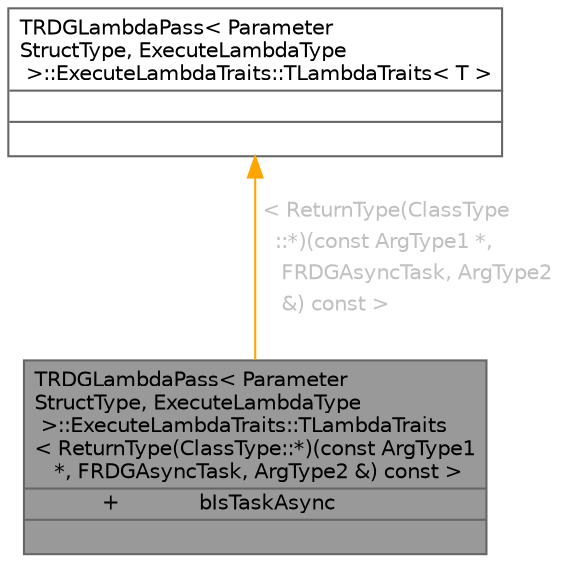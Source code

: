 digraph "TRDGLambdaPass&lt; ParameterStructType, ExecuteLambdaType &gt;::ExecuteLambdaTraits::TLambdaTraits&lt; ReturnType(ClassType::*)(const ArgType1 *, FRDGAsyncTask, ArgType2 &amp;) const &gt;"
{
 // INTERACTIVE_SVG=YES
 // LATEX_PDF_SIZE
  bgcolor="transparent";
  edge [fontname=Helvetica,fontsize=10,labelfontname=Helvetica,labelfontsize=10];
  node [fontname=Helvetica,fontsize=10,shape=box,height=0.2,width=0.4];
  Node1 [id="Node000001",shape=plain,label=<<TABLE CELLBORDER="0" BORDER="1"><TR><TD COLSPAN="2" CELLPADDING="1" CELLSPACING="0">TRDGLambdaPass&lt; Parameter<BR ALIGN="LEFT"/>StructType, ExecuteLambdaType<BR ALIGN="LEFT"/> &gt;::ExecuteLambdaTraits::TLambdaTraits<BR ALIGN="LEFT"/>&lt; ReturnType(ClassType::*)(const ArgType1<BR ALIGN="LEFT"/> *, FRDGAsyncTask, ArgType2 &amp;) const &gt;</TD></TR>
<HR/>
<TR><TD VALIGN="top" CELLPADDING="1" CELLSPACING="0">+</TD><TD VALIGN="top" ALIGN="LEFT" CELLPADDING="1" CELLSPACING="0">bIsTaskAsync<BR ALIGN="LEFT"/></TD></TR>
<HR/>
<TR><TD COLSPAN="2" CELLPADDING="1" CELLSPACING="0">&nbsp;</TD></TR>
</TABLE>>
,height=0.2,width=0.4,color="gray40", fillcolor="grey60", style="filled", fontcolor="black",tooltip=" "];
  Node2 -> Node1 [id="edge1_Node000001_Node000002",dir="back",color="orange",style="solid",tooltip=" ",label=<<TABLE CELLBORDER="0" BORDER="0"><TR><TD VALIGN="top" ALIGN="LEFT" CELLPADDING="1" CELLSPACING="0">&lt; ReturnType(ClassType</TD></TR>
<TR><TD VALIGN="top" ALIGN="LEFT" CELLPADDING="1" CELLSPACING="0">&nbsp;&nbsp;::*)(const ArgType1 *,</TD></TR>
<TR><TD VALIGN="top" ALIGN="LEFT" CELLPADDING="1" CELLSPACING="0">&nbsp;&nbsp; FRDGAsyncTask, ArgType2</TD></TR>
<TR><TD VALIGN="top" ALIGN="LEFT" CELLPADDING="1" CELLSPACING="0">&nbsp;&nbsp; &amp;) const &gt;</TD></TR>
</TABLE>> ,fontcolor="grey" ];
  Node2 [id="Node000002",shape=plain,label=<<TABLE CELLBORDER="0" BORDER="1"><TR><TD COLSPAN="2" CELLPADDING="1" CELLSPACING="0">TRDGLambdaPass&lt; Parameter<BR ALIGN="LEFT"/>StructType, ExecuteLambdaType<BR ALIGN="LEFT"/> &gt;::ExecuteLambdaTraits::TLambdaTraits&lt; T &gt;</TD></TR>
<HR/>
<TR><TD COLSPAN="2" CELLPADDING="1" CELLSPACING="0">&nbsp;</TD></TR>
<HR/>
<TR><TD COLSPAN="2" CELLPADDING="1" CELLSPACING="0">&nbsp;</TD></TR>
</TABLE>>
,height=0.2,width=0.4,color="gray40", fillcolor="white", style="filled",URL="$d3/d9e/structTRDGLambdaPass_1_1ExecuteLambdaTraits_1_1TLambdaTraits.html",tooltip=" "];
}
